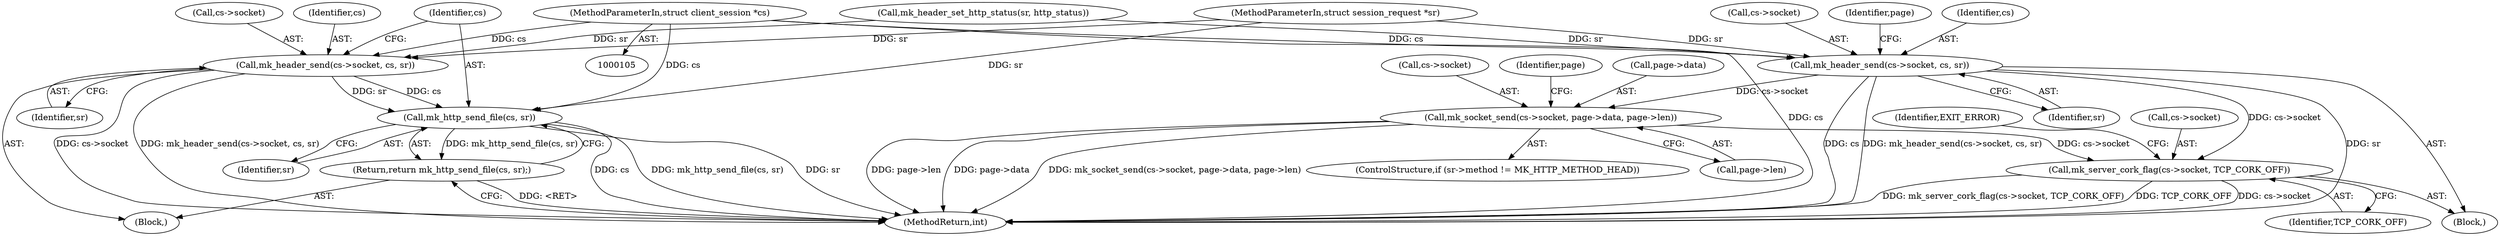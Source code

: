 digraph "0_monkey_b2d0e6f92310bb14a15aa2f8e96e1fb5379776dd@pointer" {
"1000107" [label="(MethodParameterIn,struct client_session *cs)"];
"1000215" [label="(Call,mk_header_send(cs->socket, cs, sr))"];
"1000222" [label="(Call,mk_http_send_file(cs, sr))"];
"1000221" [label="(Return,return mk_http_send_file(cs, sr);)"];
"1000431" [label="(Call,mk_header_send(cs->socket, cs, sr))"];
"1000446" [label="(Call,mk_socket_send(cs->socket, page->data, page->len))"];
"1000460" [label="(Call,mk_server_cork_flag(cs->socket, TCP_CORK_OFF))"];
"1000436" [label="(Identifier,sr)"];
"1000467" [label="(MethodReturn,int)"];
"1000224" [label="(Identifier,sr)"];
"1000464" [label="(Identifier,TCP_CORK_OFF)"];
"1000220" [label="(Identifier,sr)"];
"1000221" [label="(Return,return mk_http_send_file(cs, sr);)"];
"1000446" [label="(Call,mk_socket_send(cs->socket, page->data, page->len))"];
"1000223" [label="(Identifier,cs)"];
"1000215" [label="(Call,mk_header_send(cs->socket, cs, sr))"];
"1000222" [label="(Call,mk_http_send_file(cs, sr))"];
"1000109" [label="(Block,)"];
"1000466" [label="(Identifier,EXIT_ERROR)"];
"1000453" [label="(Call,page->len)"];
"1000120" [label="(Call,mk_header_set_http_status(sr, http_status))"];
"1000432" [label="(Call,cs->socket)"];
"1000219" [label="(Identifier,cs)"];
"1000457" [label="(Identifier,page)"];
"1000136" [label="(Block,)"];
"1000216" [label="(Call,cs->socket)"];
"1000108" [label="(MethodParameterIn,struct session_request *sr)"];
"1000460" [label="(Call,mk_server_cork_flag(cs->socket, TCP_CORK_OFF))"];
"1000107" [label="(MethodParameterIn,struct client_session *cs)"];
"1000461" [label="(Call,cs->socket)"];
"1000450" [label="(Call,page->data)"];
"1000438" [label="(Identifier,page)"];
"1000440" [label="(ControlStructure,if (sr->method != MK_HTTP_METHOD_HEAD))"];
"1000447" [label="(Call,cs->socket)"];
"1000431" [label="(Call,mk_header_send(cs->socket, cs, sr))"];
"1000435" [label="(Identifier,cs)"];
"1000107" -> "1000105"  [label="AST: "];
"1000107" -> "1000467"  [label="DDG: cs"];
"1000107" -> "1000215"  [label="DDG: cs"];
"1000107" -> "1000222"  [label="DDG: cs"];
"1000107" -> "1000431"  [label="DDG: cs"];
"1000215" -> "1000136"  [label="AST: "];
"1000215" -> "1000220"  [label="CFG: "];
"1000216" -> "1000215"  [label="AST: "];
"1000219" -> "1000215"  [label="AST: "];
"1000220" -> "1000215"  [label="AST: "];
"1000223" -> "1000215"  [label="CFG: "];
"1000215" -> "1000467"  [label="DDG: cs->socket"];
"1000215" -> "1000467"  [label="DDG: mk_header_send(cs->socket, cs, sr)"];
"1000120" -> "1000215"  [label="DDG: sr"];
"1000108" -> "1000215"  [label="DDG: sr"];
"1000215" -> "1000222"  [label="DDG: cs"];
"1000215" -> "1000222"  [label="DDG: sr"];
"1000222" -> "1000221"  [label="AST: "];
"1000222" -> "1000224"  [label="CFG: "];
"1000223" -> "1000222"  [label="AST: "];
"1000224" -> "1000222"  [label="AST: "];
"1000221" -> "1000222"  [label="CFG: "];
"1000222" -> "1000467"  [label="DDG: cs"];
"1000222" -> "1000467"  [label="DDG: mk_http_send_file(cs, sr)"];
"1000222" -> "1000467"  [label="DDG: sr"];
"1000222" -> "1000221"  [label="DDG: mk_http_send_file(cs, sr)"];
"1000108" -> "1000222"  [label="DDG: sr"];
"1000221" -> "1000136"  [label="AST: "];
"1000467" -> "1000221"  [label="CFG: "];
"1000221" -> "1000467"  [label="DDG: <RET>"];
"1000431" -> "1000109"  [label="AST: "];
"1000431" -> "1000436"  [label="CFG: "];
"1000432" -> "1000431"  [label="AST: "];
"1000435" -> "1000431"  [label="AST: "];
"1000436" -> "1000431"  [label="AST: "];
"1000438" -> "1000431"  [label="CFG: "];
"1000431" -> "1000467"  [label="DDG: mk_header_send(cs->socket, cs, sr)"];
"1000431" -> "1000467"  [label="DDG: sr"];
"1000431" -> "1000467"  [label="DDG: cs"];
"1000120" -> "1000431"  [label="DDG: sr"];
"1000108" -> "1000431"  [label="DDG: sr"];
"1000431" -> "1000446"  [label="DDG: cs->socket"];
"1000431" -> "1000460"  [label="DDG: cs->socket"];
"1000446" -> "1000440"  [label="AST: "];
"1000446" -> "1000453"  [label="CFG: "];
"1000447" -> "1000446"  [label="AST: "];
"1000450" -> "1000446"  [label="AST: "];
"1000453" -> "1000446"  [label="AST: "];
"1000457" -> "1000446"  [label="CFG: "];
"1000446" -> "1000467"  [label="DDG: page->data"];
"1000446" -> "1000467"  [label="DDG: mk_socket_send(cs->socket, page->data, page->len)"];
"1000446" -> "1000467"  [label="DDG: page->len"];
"1000446" -> "1000460"  [label="DDG: cs->socket"];
"1000460" -> "1000109"  [label="AST: "];
"1000460" -> "1000464"  [label="CFG: "];
"1000461" -> "1000460"  [label="AST: "];
"1000464" -> "1000460"  [label="AST: "];
"1000466" -> "1000460"  [label="CFG: "];
"1000460" -> "1000467"  [label="DDG: cs->socket"];
"1000460" -> "1000467"  [label="DDG: mk_server_cork_flag(cs->socket, TCP_CORK_OFF)"];
"1000460" -> "1000467"  [label="DDG: TCP_CORK_OFF"];
}
